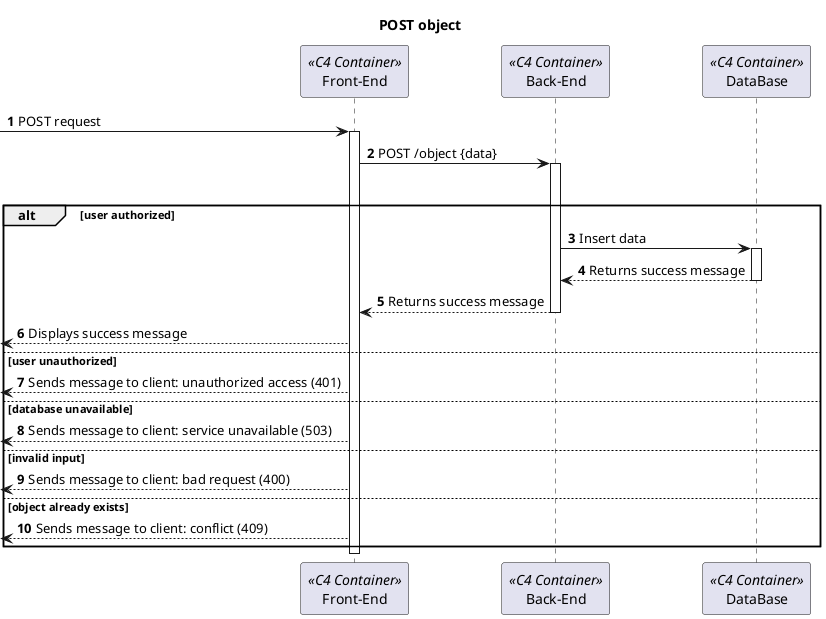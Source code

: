 @startuml Process View - Level 2

autonumber
skinparam packageStyle rect

title POST object

participant "Front-End" as FE <<C4 Container>>
participant "Back-End" as BE <<C4 Container>>
participant "DataBase" as DB <<C4 Container>>

-> FE: POST request
activate FE
FE -> BE: POST /object {data}
activate BE
alt user authorized

    alt user authorized

        BE -> DB: Insert data
        activate DB
        DB --> BE: Returns success message
        deactivate DB



        BE --> FE: Returns success message
        deactivate BE
        <-- FE: Displays success message
    
else user unauthorized

<-- FE: Sends message to client: unauthorized access (401)
else database unavailable
<-- FE: Sends message to client: service unavailable (503)
else invalid input

<-- FE: Sends message to client: bad request (400)

else object already exists

<-- FE: Sends message to client: conflict (409)

end alt
deactivate FE

@enduml